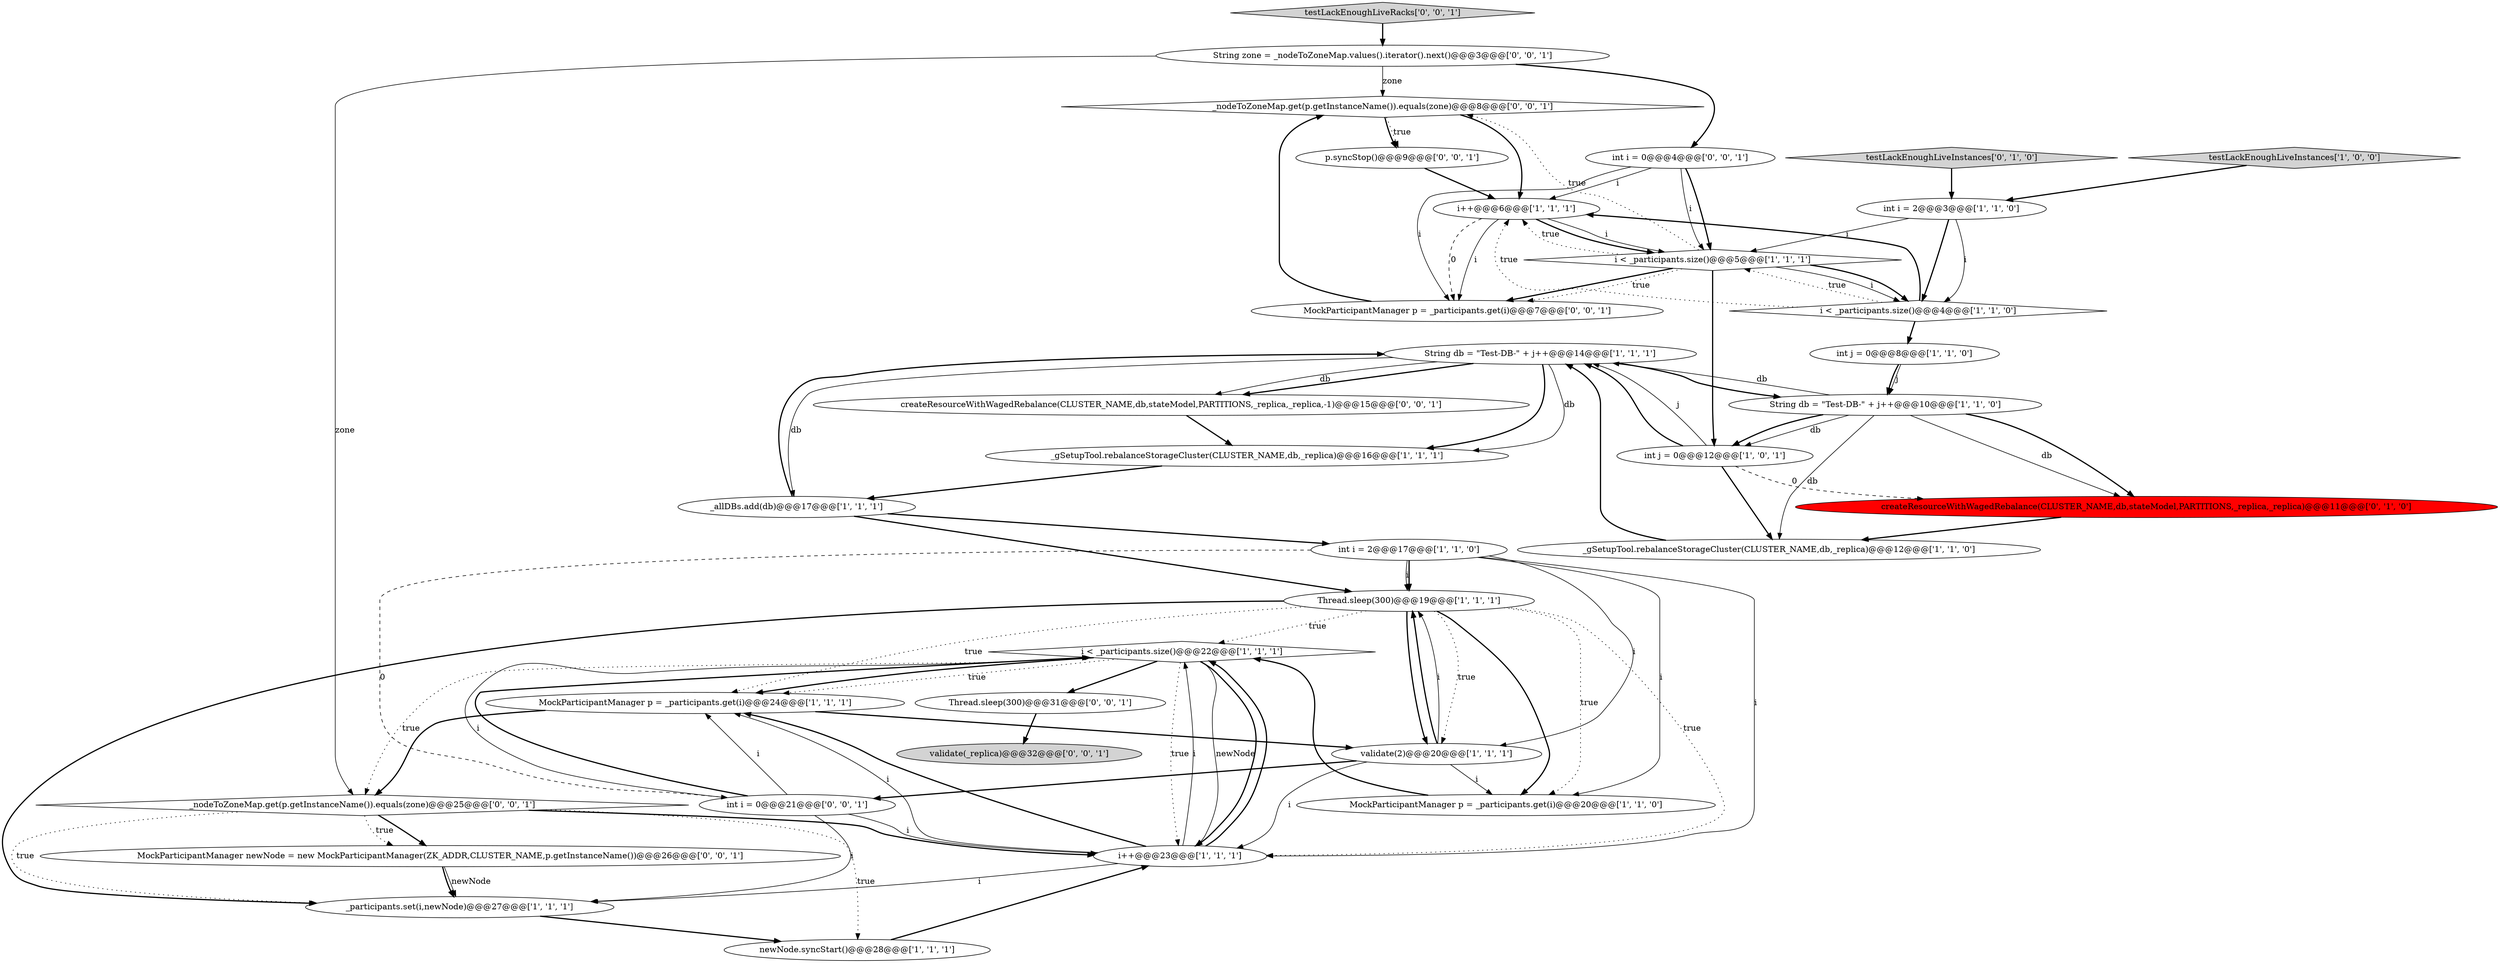 digraph {
14 [style = filled, label = "String db = \"Test-DB-\" + j++@@@14@@@['1', '1', '1']", fillcolor = white, shape = ellipse image = "AAA0AAABBB1BBB"];
22 [style = filled, label = "createResourceWithWagedRebalance(CLUSTER_NAME,db,stateModel,PARTITIONS,_replica,_replica)@@@11@@@['0', '1', '0']", fillcolor = red, shape = ellipse image = "AAA1AAABBB2BBB"];
11 [style = filled, label = "int i = 2@@@3@@@['1', '1', '0']", fillcolor = white, shape = ellipse image = "AAA0AAABBB1BBB"];
8 [style = filled, label = "_gSetupTool.rebalanceStorageCluster(CLUSTER_NAME,db,_replica)@@@12@@@['1', '1', '0']", fillcolor = white, shape = ellipse image = "AAA0AAABBB1BBB"];
20 [style = filled, label = "int j = 0@@@12@@@['1', '0', '1']", fillcolor = white, shape = ellipse image = "AAA0AAABBB1BBB"];
25 [style = filled, label = "Thread.sleep(300)@@@31@@@['0', '0', '1']", fillcolor = white, shape = ellipse image = "AAA0AAABBB3BBB"];
9 [style = filled, label = "testLackEnoughLiveInstances['1', '0', '0']", fillcolor = lightgray, shape = diamond image = "AAA0AAABBB1BBB"];
6 [style = filled, label = "_allDBs.add(db)@@@17@@@['1', '1', '1']", fillcolor = white, shape = ellipse image = "AAA0AAABBB1BBB"];
26 [style = filled, label = "_nodeToZoneMap.get(p.getInstanceName()).equals(zone)@@@8@@@['0', '0', '1']", fillcolor = white, shape = diamond image = "AAA0AAABBB3BBB"];
3 [style = filled, label = "i++@@@6@@@['1', '1', '1']", fillcolor = white, shape = ellipse image = "AAA0AAABBB1BBB"];
24 [style = filled, label = "p.syncStop()@@@9@@@['0', '0', '1']", fillcolor = white, shape = ellipse image = "AAA0AAABBB3BBB"];
27 [style = filled, label = "int i = 0@@@4@@@['0', '0', '1']", fillcolor = white, shape = ellipse image = "AAA0AAABBB3BBB"];
0 [style = filled, label = "i < _participants.size()@@@22@@@['1', '1', '1']", fillcolor = white, shape = diamond image = "AAA0AAABBB1BBB"];
18 [style = filled, label = "String db = \"Test-DB-\" + j++@@@10@@@['1', '1', '0']", fillcolor = white, shape = ellipse image = "AAA0AAABBB1BBB"];
12 [style = filled, label = "int i = 2@@@17@@@['1', '1', '0']", fillcolor = white, shape = ellipse image = "AAA0AAABBB1BBB"];
29 [style = filled, label = "MockParticipantManager newNode = new MockParticipantManager(ZK_ADDR,CLUSTER_NAME,p.getInstanceName())@@@26@@@['0', '0', '1']", fillcolor = white, shape = ellipse image = "AAA0AAABBB3BBB"];
5 [style = filled, label = "i < _participants.size()@@@5@@@['1', '1', '1']", fillcolor = white, shape = diamond image = "AAA0AAABBB1BBB"];
19 [style = filled, label = "_gSetupTool.rebalanceStorageCluster(CLUSTER_NAME,db,_replica)@@@16@@@['1', '1', '1']", fillcolor = white, shape = ellipse image = "AAA0AAABBB1BBB"];
34 [style = filled, label = "validate(_replica)@@@32@@@['0', '0', '1']", fillcolor = lightgray, shape = ellipse image = "AAA0AAABBB3BBB"];
1 [style = filled, label = "int j = 0@@@8@@@['1', '1', '0']", fillcolor = white, shape = ellipse image = "AAA0AAABBB1BBB"];
16 [style = filled, label = "i < _participants.size()@@@4@@@['1', '1', '0']", fillcolor = white, shape = diamond image = "AAA0AAABBB1BBB"];
17 [style = filled, label = "validate(2)@@@20@@@['1', '1', '1']", fillcolor = white, shape = ellipse image = "AAA0AAABBB1BBB"];
2 [style = filled, label = "MockParticipantManager p = _participants.get(i)@@@20@@@['1', '1', '0']", fillcolor = white, shape = ellipse image = "AAA0AAABBB1BBB"];
7 [style = filled, label = "newNode.syncStart()@@@28@@@['1', '1', '1']", fillcolor = white, shape = ellipse image = "AAA0AAABBB1BBB"];
33 [style = filled, label = "MockParticipantManager p = _participants.get(i)@@@7@@@['0', '0', '1']", fillcolor = white, shape = ellipse image = "AAA0AAABBB3BBB"];
4 [style = filled, label = "MockParticipantManager p = _participants.get(i)@@@24@@@['1', '1', '1']", fillcolor = white, shape = ellipse image = "AAA0AAABBB1BBB"];
21 [style = filled, label = "testLackEnoughLiveInstances['0', '1', '0']", fillcolor = lightgray, shape = diamond image = "AAA0AAABBB2BBB"];
30 [style = filled, label = "testLackEnoughLiveRacks['0', '0', '1']", fillcolor = lightgray, shape = diamond image = "AAA0AAABBB3BBB"];
32 [style = filled, label = "String zone = _nodeToZoneMap.values().iterator().next()@@@3@@@['0', '0', '1']", fillcolor = white, shape = ellipse image = "AAA0AAABBB3BBB"];
13 [style = filled, label = "Thread.sleep(300)@@@19@@@['1', '1', '1']", fillcolor = white, shape = ellipse image = "AAA0AAABBB1BBB"];
23 [style = filled, label = "int i = 0@@@21@@@['0', '0', '1']", fillcolor = white, shape = ellipse image = "AAA0AAABBB3BBB"];
15 [style = filled, label = "_participants.set(i,newNode)@@@27@@@['1', '1', '1']", fillcolor = white, shape = ellipse image = "AAA0AAABBB1BBB"];
28 [style = filled, label = "createResourceWithWagedRebalance(CLUSTER_NAME,db,stateModel,PARTITIONS,_replica,_replica,-1)@@@15@@@['0', '0', '1']", fillcolor = white, shape = ellipse image = "AAA0AAABBB3BBB"];
31 [style = filled, label = "_nodeToZoneMap.get(p.getInstanceName()).equals(zone)@@@25@@@['0', '0', '1']", fillcolor = white, shape = diamond image = "AAA0AAABBB3BBB"];
10 [style = filled, label = "i++@@@23@@@['1', '1', '1']", fillcolor = white, shape = ellipse image = "AAA0AAABBB1BBB"];
0->10 [style = solid, label="newNode"];
29->15 [style = bold, label=""];
14->19 [style = solid, label="db"];
9->11 [style = bold, label=""];
25->34 [style = bold, label=""];
5->20 [style = bold, label=""];
14->28 [style = bold, label=""];
14->6 [style = solid, label="db"];
13->10 [style = dotted, label="true"];
11->16 [style = solid, label="i"];
31->7 [style = dotted, label="true"];
0->31 [style = dotted, label="true"];
22->8 [style = bold, label=""];
13->17 [style = bold, label=""];
3->5 [style = bold, label=""];
18->22 [style = bold, label=""];
27->5 [style = solid, label="i"];
0->25 [style = bold, label=""];
18->14 [style = solid, label="db"];
26->24 [style = dotted, label="true"];
16->5 [style = dotted, label="true"];
27->5 [style = bold, label=""];
13->4 [style = dotted, label="true"];
11->16 [style = bold, label=""];
16->3 [style = bold, label=""];
13->17 [style = dotted, label="true"];
5->16 [style = solid, label="i"];
5->33 [style = bold, label=""];
0->10 [style = dotted, label="true"];
3->33 [style = dashed, label="0"];
31->29 [style = bold, label=""];
20->14 [style = bold, label=""];
23->4 [style = solid, label="i"];
5->33 [style = dotted, label="true"];
5->3 [style = dotted, label="true"];
29->15 [style = solid, label="newNode"];
11->5 [style = solid, label="i"];
19->6 [style = bold, label=""];
26->24 [style = bold, label=""];
18->20 [style = bold, label=""];
20->8 [style = bold, label=""];
12->2 [style = solid, label="i"];
23->15 [style = solid, label="i"];
21->11 [style = bold, label=""];
13->0 [style = dotted, label="true"];
10->0 [style = bold, label=""];
28->19 [style = bold, label=""];
31->15 [style = dotted, label="true"];
5->26 [style = dotted, label="true"];
14->18 [style = bold, label=""];
13->15 [style = bold, label=""];
31->29 [style = dotted, label="true"];
24->3 [style = bold, label=""];
18->20 [style = solid, label="db"];
12->23 [style = dashed, label="0"];
4->17 [style = bold, label=""];
3->5 [style = solid, label="i"];
26->3 [style = bold, label=""];
0->4 [style = dotted, label="true"];
10->0 [style = solid, label="i"];
8->14 [style = bold, label=""];
27->33 [style = solid, label="i"];
14->19 [style = bold, label=""];
32->27 [style = bold, label=""];
30->32 [style = bold, label=""];
18->8 [style = solid, label="db"];
23->0 [style = bold, label=""];
17->23 [style = bold, label=""];
14->28 [style = solid, label="db"];
33->26 [style = bold, label=""];
5->16 [style = bold, label=""];
13->2 [style = dotted, label="true"];
12->13 [style = bold, label=""];
4->31 [style = bold, label=""];
2->0 [style = bold, label=""];
10->15 [style = solid, label="i"];
17->13 [style = solid, label="i"];
16->1 [style = bold, label=""];
31->10 [style = bold, label=""];
3->33 [style = solid, label="i"];
6->13 [style = bold, label=""];
32->26 [style = solid, label="zone"];
17->13 [style = bold, label=""];
20->14 [style = solid, label="j"];
13->2 [style = bold, label=""];
23->10 [style = solid, label="i"];
17->10 [style = solid, label="i"];
6->12 [style = bold, label=""];
15->7 [style = bold, label=""];
7->10 [style = bold, label=""];
23->0 [style = solid, label="i"];
12->10 [style = solid, label="i"];
1->18 [style = bold, label=""];
10->4 [style = solid, label="i"];
16->3 [style = dotted, label="true"];
6->14 [style = bold, label=""];
0->10 [style = bold, label=""];
18->22 [style = solid, label="db"];
12->17 [style = solid, label="i"];
0->4 [style = bold, label=""];
12->13 [style = solid, label="i"];
1->18 [style = solid, label="j"];
20->22 [style = dashed, label="0"];
10->4 [style = bold, label=""];
17->2 [style = solid, label="i"];
32->31 [style = solid, label="zone"];
27->3 [style = solid, label="i"];
}
